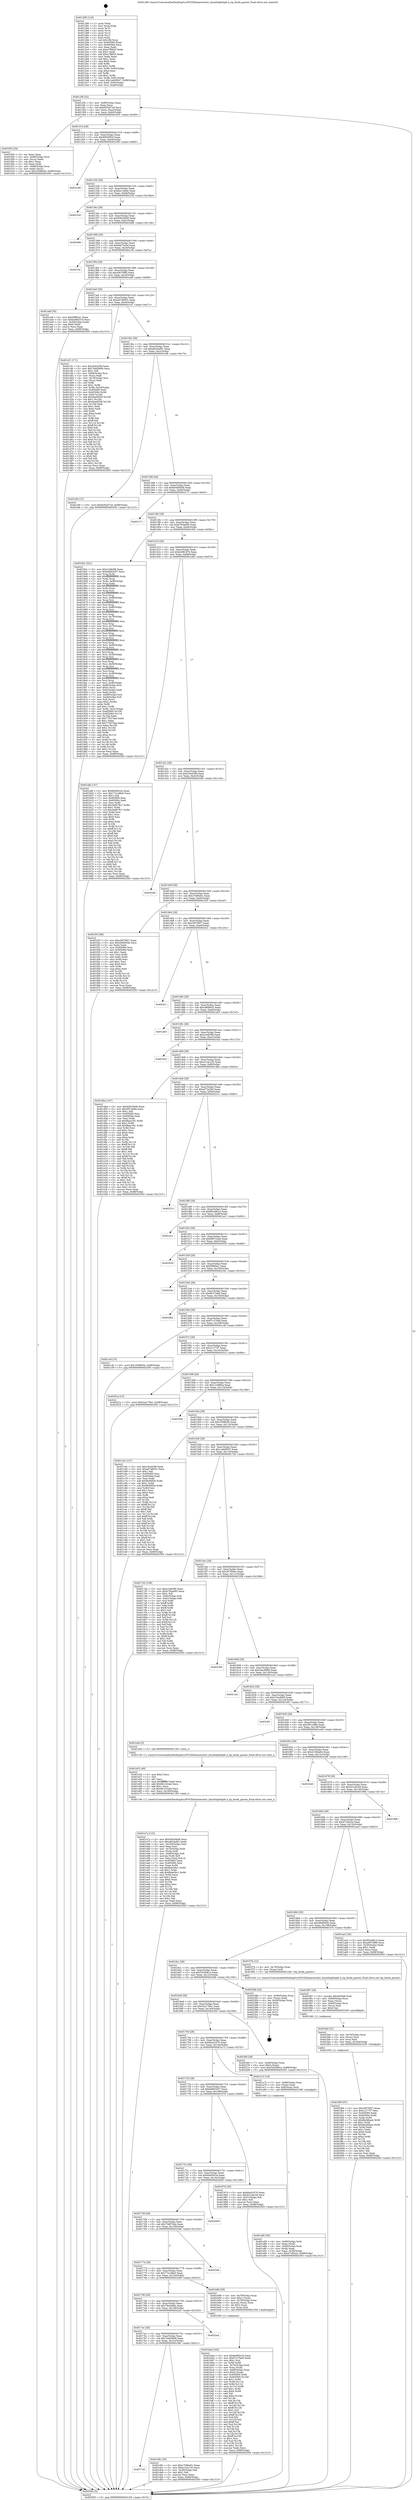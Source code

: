 digraph "0x401280" {
  label = "0x401280 (/mnt/c/Users/mathe/Desktop/tcc/POCII/binaries/extr_linuxfshpfshpfs.h_bp_fnode_parent_Final-ollvm.out::main(0))"
  labelloc = "t"
  node[shape=record]

  Entry [label="",width=0.3,height=0.3,shape=circle,fillcolor=black,style=filled]
  "0x4012f4" [label="{
     0x4012f4 [32]\l
     | [instrs]\l
     &nbsp;&nbsp;0x4012f4 \<+6\>: mov -0x98(%rbp),%eax\l
     &nbsp;&nbsp;0x4012fa \<+2\>: mov %eax,%ecx\l
     &nbsp;&nbsp;0x4012fc \<+6\>: sub $0x8292d72d,%ecx\l
     &nbsp;&nbsp;0x401302 \<+6\>: mov %eax,-0xac(%rbp)\l
     &nbsp;&nbsp;0x401308 \<+6\>: mov %ecx,-0xb0(%rbp)\l
     &nbsp;&nbsp;0x40130e \<+6\>: je 0000000000401f03 \<main+0xc83\>\l
  }"]
  "0x401f03" [label="{
     0x401f03 [34]\l
     | [instrs]\l
     &nbsp;&nbsp;0x401f03 \<+2\>: xor %eax,%eax\l
     &nbsp;&nbsp;0x401f05 \<+4\>: mov -0x68(%rbp),%rcx\l
     &nbsp;&nbsp;0x401f09 \<+2\>: mov (%rcx),%edx\l
     &nbsp;&nbsp;0x401f0b \<+3\>: sub $0x1,%eax\l
     &nbsp;&nbsp;0x401f0e \<+2\>: sub %eax,%edx\l
     &nbsp;&nbsp;0x401f10 \<+4\>: mov -0x68(%rbp),%rcx\l
     &nbsp;&nbsp;0x401f14 \<+2\>: mov %edx,(%rcx)\l
     &nbsp;&nbsp;0x401f16 \<+10\>: movl $0x1958fe5b,-0x98(%rbp)\l
     &nbsp;&nbsp;0x401f20 \<+5\>: jmp 0000000000402593 \<main+0x1313\>\l
  }"]
  "0x401314" [label="{
     0x401314 [28]\l
     | [instrs]\l
     &nbsp;&nbsp;0x401314 \<+5\>: jmp 0000000000401319 \<main+0x99\>\l
     &nbsp;&nbsp;0x401319 \<+6\>: mov -0xac(%rbp),%eax\l
     &nbsp;&nbsp;0x40131f \<+5\>: sub $0x885d5f24,%eax\l
     &nbsp;&nbsp;0x401324 \<+6\>: mov %eax,-0xb4(%rbp)\l
     &nbsp;&nbsp;0x40132a \<+6\>: je 0000000000402180 \<main+0xf00\>\l
  }"]
  Exit [label="",width=0.3,height=0.3,shape=circle,fillcolor=black,style=filled,peripheries=2]
  "0x402180" [label="{
     0x402180\l
  }", style=dashed]
  "0x401330" [label="{
     0x401330 [28]\l
     | [instrs]\l
     &nbsp;&nbsp;0x401330 \<+5\>: jmp 0000000000401335 \<main+0xb5\>\l
     &nbsp;&nbsp;0x401335 \<+6\>: mov -0xac(%rbp),%eax\l
     &nbsp;&nbsp;0x40133b \<+5\>: sub $0x8ec14d4e,%eax\l
     &nbsp;&nbsp;0x401340 \<+6\>: mov %eax,-0xb8(%rbp)\l
     &nbsp;&nbsp;0x401346 \<+6\>: je 000000000040233d \<main+0x10bd\>\l
  }"]
  "0x401fb9" [label="{
     0x401fb9 [97]\l
     | [instrs]\l
     &nbsp;&nbsp;0x401fb9 \<+5\>: mov $0xc9079f27,%eax\l
     &nbsp;&nbsp;0x401fbe \<+5\>: mov $0xc1277f7,%esi\l
     &nbsp;&nbsp;0x401fc3 \<+7\>: mov 0x405060,%edx\l
     &nbsp;&nbsp;0x401fca \<+8\>: mov 0x405064,%r8d\l
     &nbsp;&nbsp;0x401fd2 \<+3\>: mov %edx,%r9d\l
     &nbsp;&nbsp;0x401fd5 \<+7\>: sub $0x6bd48aa4,%r9d\l
     &nbsp;&nbsp;0x401fdc \<+4\>: sub $0x1,%r9d\l
     &nbsp;&nbsp;0x401fe0 \<+7\>: add $0x6bd48aa4,%r9d\l
     &nbsp;&nbsp;0x401fe7 \<+4\>: imul %r9d,%edx\l
     &nbsp;&nbsp;0x401feb \<+3\>: and $0x1,%edx\l
     &nbsp;&nbsp;0x401fee \<+3\>: cmp $0x0,%edx\l
     &nbsp;&nbsp;0x401ff1 \<+4\>: sete %r10b\l
     &nbsp;&nbsp;0x401ff5 \<+4\>: cmp $0xa,%r8d\l
     &nbsp;&nbsp;0x401ff9 \<+4\>: setl %r11b\l
     &nbsp;&nbsp;0x401ffd \<+3\>: mov %r10b,%bl\l
     &nbsp;&nbsp;0x402000 \<+3\>: and %r11b,%bl\l
     &nbsp;&nbsp;0x402003 \<+3\>: xor %r11b,%r10b\l
     &nbsp;&nbsp;0x402006 \<+3\>: or %r10b,%bl\l
     &nbsp;&nbsp;0x402009 \<+3\>: test $0x1,%bl\l
     &nbsp;&nbsp;0x40200c \<+3\>: cmovne %esi,%eax\l
     &nbsp;&nbsp;0x40200f \<+6\>: mov %eax,-0x98(%rbp)\l
     &nbsp;&nbsp;0x402015 \<+5\>: jmp 0000000000402593 \<main+0x1313\>\l
  }"]
  "0x40233d" [label="{
     0x40233d\l
  }", style=dashed]
  "0x40134c" [label="{
     0x40134c [28]\l
     | [instrs]\l
     &nbsp;&nbsp;0x40134c \<+5\>: jmp 0000000000401351 \<main+0xd1\>\l
     &nbsp;&nbsp;0x401351 \<+6\>: mov -0xac(%rbp),%eax\l
     &nbsp;&nbsp;0x401357 \<+5\>: sub $0x936c56d9,%eax\l
     &nbsp;&nbsp;0x40135c \<+6\>: mov %eax,-0xbc(%rbp)\l
     &nbsp;&nbsp;0x401362 \<+6\>: je 000000000040246b \<main+0x11eb\>\l
  }"]
  "0x401fa4" [label="{
     0x401fa4 [21]\l
     | [instrs]\l
     &nbsp;&nbsp;0x401fa4 \<+4\>: mov -0x70(%rbp),%rcx\l
     &nbsp;&nbsp;0x401fa8 \<+3\>: mov (%rcx),%rcx\l
     &nbsp;&nbsp;0x401fab \<+3\>: mov %rcx,%rdi\l
     &nbsp;&nbsp;0x401fae \<+6\>: mov %eax,-0x164(%rbp)\l
     &nbsp;&nbsp;0x401fb4 \<+5\>: call 0000000000401030 \<free@plt\>\l
     | [calls]\l
     &nbsp;&nbsp;0x401030 \{1\} (unknown)\l
  }"]
  "0x40246b" [label="{
     0x40246b\l
  }", style=dashed]
  "0x401368" [label="{
     0x401368 [28]\l
     | [instrs]\l
     &nbsp;&nbsp;0x401368 \<+5\>: jmp 000000000040136d \<main+0xed\>\l
     &nbsp;&nbsp;0x40136d \<+6\>: mov -0xac(%rbp),%eax\l
     &nbsp;&nbsp;0x401373 \<+5\>: sub $0x9af73a5d,%eax\l
     &nbsp;&nbsp;0x401378 \<+6\>: mov %eax,-0xc0(%rbp)\l
     &nbsp;&nbsp;0x40137e \<+6\>: je 00000000004021fa \<main+0xf7a\>\l
  }"]
  "0x401f87" [label="{
     0x401f87 [29]\l
     | [instrs]\l
     &nbsp;&nbsp;0x401f87 \<+10\>: movabs $0x4030d6,%rdi\l
     &nbsp;&nbsp;0x401f91 \<+4\>: mov -0x60(%rbp),%rcx\l
     &nbsp;&nbsp;0x401f95 \<+2\>: mov %eax,(%rcx)\l
     &nbsp;&nbsp;0x401f97 \<+4\>: mov -0x60(%rbp),%rcx\l
     &nbsp;&nbsp;0x401f9b \<+2\>: mov (%rcx),%esi\l
     &nbsp;&nbsp;0x401f9d \<+2\>: mov $0x0,%al\l
     &nbsp;&nbsp;0x401f9f \<+5\>: call 0000000000401040 \<printf@plt\>\l
     | [calls]\l
     &nbsp;&nbsp;0x401040 \{1\} (unknown)\l
  }"]
  "0x4021fa" [label="{
     0x4021fa\l
  }", style=dashed]
  "0x401384" [label="{
     0x401384 [28]\l
     | [instrs]\l
     &nbsp;&nbsp;0x401384 \<+5\>: jmp 0000000000401389 \<main+0x109\>\l
     &nbsp;&nbsp;0x401389 \<+6\>: mov -0xac(%rbp),%eax\l
     &nbsp;&nbsp;0x40138f \<+5\>: sub $0xa06708f0,%eax\l
     &nbsp;&nbsp;0x401394 \<+6\>: mov %eax,-0xc4(%rbp)\l
     &nbsp;&nbsp;0x40139a \<+6\>: je 0000000000401adf \<main+0x85f\>\l
  }"]
  "0x401e7a" [label="{
     0x401e7a [122]\l
     | [instrs]\l
     &nbsp;&nbsp;0x401e7a \<+5\>: mov $0x936c56d9,%ecx\l
     &nbsp;&nbsp;0x401e7f \<+5\>: mov $0xa823ad91,%edx\l
     &nbsp;&nbsp;0x401e84 \<+6\>: mov -0x160(%rbp),%esi\l
     &nbsp;&nbsp;0x401e8a \<+3\>: imul %eax,%esi\l
     &nbsp;&nbsp;0x401e8d \<+4\>: mov -0x70(%rbp),%rdi\l
     &nbsp;&nbsp;0x401e91 \<+3\>: mov (%rdi),%rdi\l
     &nbsp;&nbsp;0x401e94 \<+4\>: mov -0x68(%rbp),%r8\l
     &nbsp;&nbsp;0x401e98 \<+3\>: movslq (%r8),%r8\l
     &nbsp;&nbsp;0x401e9b \<+4\>: mov %esi,(%rdi,%r8,4)\l
     &nbsp;&nbsp;0x401e9f \<+7\>: mov 0x405060,%eax\l
     &nbsp;&nbsp;0x401ea6 \<+7\>: mov 0x405064,%esi\l
     &nbsp;&nbsp;0x401ead \<+3\>: mov %eax,%r9d\l
     &nbsp;&nbsp;0x401eb0 \<+7\>: sub $0xfb4e58c1,%r9d\l
     &nbsp;&nbsp;0x401eb7 \<+4\>: sub $0x1,%r9d\l
     &nbsp;&nbsp;0x401ebb \<+7\>: add $0xfb4e58c1,%r9d\l
     &nbsp;&nbsp;0x401ec2 \<+4\>: imul %r9d,%eax\l
     &nbsp;&nbsp;0x401ec6 \<+3\>: and $0x1,%eax\l
     &nbsp;&nbsp;0x401ec9 \<+3\>: cmp $0x0,%eax\l
     &nbsp;&nbsp;0x401ecc \<+4\>: sete %r10b\l
     &nbsp;&nbsp;0x401ed0 \<+3\>: cmp $0xa,%esi\l
     &nbsp;&nbsp;0x401ed3 \<+4\>: setl %r11b\l
     &nbsp;&nbsp;0x401ed7 \<+3\>: mov %r10b,%bl\l
     &nbsp;&nbsp;0x401eda \<+3\>: and %r11b,%bl\l
     &nbsp;&nbsp;0x401edd \<+3\>: xor %r11b,%r10b\l
     &nbsp;&nbsp;0x401ee0 \<+3\>: or %r10b,%bl\l
     &nbsp;&nbsp;0x401ee3 \<+3\>: test $0x1,%bl\l
     &nbsp;&nbsp;0x401ee6 \<+3\>: cmovne %edx,%ecx\l
     &nbsp;&nbsp;0x401ee9 \<+6\>: mov %ecx,-0x98(%rbp)\l
     &nbsp;&nbsp;0x401eef \<+5\>: jmp 0000000000402593 \<main+0x1313\>\l
  }"]
  "0x401adf" [label="{
     0x401adf [30]\l
     | [instrs]\l
     &nbsp;&nbsp;0x401adf \<+5\>: mov $0xf3ff45a1,%eax\l
     &nbsp;&nbsp;0x401ae4 \<+5\>: mov $0xbc68247b,%ecx\l
     &nbsp;&nbsp;0x401ae9 \<+3\>: mov -0x30(%rbp),%edx\l
     &nbsp;&nbsp;0x401aec \<+3\>: cmp $0x0,%edx\l
     &nbsp;&nbsp;0x401aef \<+3\>: cmove %ecx,%eax\l
     &nbsp;&nbsp;0x401af2 \<+6\>: mov %eax,-0x98(%rbp)\l
     &nbsp;&nbsp;0x401af8 \<+5\>: jmp 0000000000402593 \<main+0x1313\>\l
  }"]
  "0x4013a0" [label="{
     0x4013a0 [28]\l
     | [instrs]\l
     &nbsp;&nbsp;0x4013a0 \<+5\>: jmp 00000000004013a5 \<main+0x125\>\l
     &nbsp;&nbsp;0x4013a5 \<+6\>: mov -0xac(%rbp),%eax\l
     &nbsp;&nbsp;0x4013ab \<+5\>: sub $0xa67d8501,%eax\l
     &nbsp;&nbsp;0x4013b0 \<+6\>: mov %eax,-0xc8(%rbp)\l
     &nbsp;&nbsp;0x4013b6 \<+6\>: je 0000000000401cf1 \<main+0xa71\>\l
  }"]
  "0x401e52" [label="{
     0x401e52 [40]\l
     | [instrs]\l
     &nbsp;&nbsp;0x401e52 \<+5\>: mov $0x2,%ecx\l
     &nbsp;&nbsp;0x401e57 \<+1\>: cltd\l
     &nbsp;&nbsp;0x401e58 \<+2\>: idiv %ecx\l
     &nbsp;&nbsp;0x401e5a \<+6\>: imul $0xfffffffe,%edx,%ecx\l
     &nbsp;&nbsp;0x401e60 \<+6\>: add $0x661243ad,%ecx\l
     &nbsp;&nbsp;0x401e66 \<+3\>: add $0x1,%ecx\l
     &nbsp;&nbsp;0x401e69 \<+6\>: sub $0x661243ad,%ecx\l
     &nbsp;&nbsp;0x401e6f \<+6\>: mov %ecx,-0x160(%rbp)\l
     &nbsp;&nbsp;0x401e75 \<+5\>: call 0000000000401160 \<next_i\>\l
     | [calls]\l
     &nbsp;&nbsp;0x401160 \{1\} (/mnt/c/Users/mathe/Desktop/tcc/POCII/binaries/extr_linuxfshpfshpfs.h_bp_fnode_parent_Final-ollvm.out::next_i)\l
  }"]
  "0x401cf1" [label="{
     0x401cf1 [171]\l
     | [instrs]\l
     &nbsp;&nbsp;0x401cf1 \<+5\>: mov $0xc5dcb3fd,%eax\l
     &nbsp;&nbsp;0x401cf6 \<+5\>: mov $0x7b4b5b99,%ecx\l
     &nbsp;&nbsp;0x401cfb \<+2\>: mov $0x1,%dl\l
     &nbsp;&nbsp;0x401cfd \<+4\>: mov -0x68(%rbp),%rsi\l
     &nbsp;&nbsp;0x401d01 \<+2\>: mov (%rsi),%edi\l
     &nbsp;&nbsp;0x401d03 \<+4\>: mov -0x78(%rbp),%rsi\l
     &nbsp;&nbsp;0x401d07 \<+2\>: cmp (%rsi),%edi\l
     &nbsp;&nbsp;0x401d09 \<+4\>: setl %r8b\l
     &nbsp;&nbsp;0x401d0d \<+4\>: and $0x1,%r8b\l
     &nbsp;&nbsp;0x401d11 \<+4\>: mov %r8b,-0x29(%rbp)\l
     &nbsp;&nbsp;0x401d15 \<+7\>: mov 0x405060,%edi\l
     &nbsp;&nbsp;0x401d1c \<+8\>: mov 0x405064,%r9d\l
     &nbsp;&nbsp;0x401d24 \<+3\>: mov %edi,%r10d\l
     &nbsp;&nbsp;0x401d27 \<+7\>: add $0x4aed5f29,%r10d\l
     &nbsp;&nbsp;0x401d2e \<+4\>: sub $0x1,%r10d\l
     &nbsp;&nbsp;0x401d32 \<+7\>: sub $0x4aed5f29,%r10d\l
     &nbsp;&nbsp;0x401d39 \<+4\>: imul %r10d,%edi\l
     &nbsp;&nbsp;0x401d3d \<+3\>: and $0x1,%edi\l
     &nbsp;&nbsp;0x401d40 \<+3\>: cmp $0x0,%edi\l
     &nbsp;&nbsp;0x401d43 \<+4\>: sete %r8b\l
     &nbsp;&nbsp;0x401d47 \<+4\>: cmp $0xa,%r9d\l
     &nbsp;&nbsp;0x401d4b \<+4\>: setl %r11b\l
     &nbsp;&nbsp;0x401d4f \<+3\>: mov %r8b,%bl\l
     &nbsp;&nbsp;0x401d52 \<+3\>: xor $0xff,%bl\l
     &nbsp;&nbsp;0x401d55 \<+3\>: mov %r11b,%r14b\l
     &nbsp;&nbsp;0x401d58 \<+4\>: xor $0xff,%r14b\l
     &nbsp;&nbsp;0x401d5c \<+3\>: xor $0x0,%dl\l
     &nbsp;&nbsp;0x401d5f \<+3\>: mov %bl,%r15b\l
     &nbsp;&nbsp;0x401d62 \<+4\>: and $0x0,%r15b\l
     &nbsp;&nbsp;0x401d66 \<+3\>: and %dl,%r8b\l
     &nbsp;&nbsp;0x401d69 \<+3\>: mov %r14b,%r12b\l
     &nbsp;&nbsp;0x401d6c \<+4\>: and $0x0,%r12b\l
     &nbsp;&nbsp;0x401d70 \<+3\>: and %dl,%r11b\l
     &nbsp;&nbsp;0x401d73 \<+3\>: or %r8b,%r15b\l
     &nbsp;&nbsp;0x401d76 \<+3\>: or %r11b,%r12b\l
     &nbsp;&nbsp;0x401d79 \<+3\>: xor %r12b,%r15b\l
     &nbsp;&nbsp;0x401d7c \<+3\>: or %r14b,%bl\l
     &nbsp;&nbsp;0x401d7f \<+3\>: xor $0xff,%bl\l
     &nbsp;&nbsp;0x401d82 \<+3\>: or $0x0,%dl\l
     &nbsp;&nbsp;0x401d85 \<+2\>: and %dl,%bl\l
     &nbsp;&nbsp;0x401d87 \<+3\>: or %bl,%r15b\l
     &nbsp;&nbsp;0x401d8a \<+4\>: test $0x1,%r15b\l
     &nbsp;&nbsp;0x401d8e \<+3\>: cmovne %ecx,%eax\l
     &nbsp;&nbsp;0x401d91 \<+6\>: mov %eax,-0x98(%rbp)\l
     &nbsp;&nbsp;0x401d97 \<+5\>: jmp 0000000000402593 \<main+0x1313\>\l
  }"]
  "0x4013bc" [label="{
     0x4013bc [28]\l
     | [instrs]\l
     &nbsp;&nbsp;0x4013bc \<+5\>: jmp 00000000004013c1 \<main+0x141\>\l
     &nbsp;&nbsp;0x4013c1 \<+6\>: mov -0xac(%rbp),%eax\l
     &nbsp;&nbsp;0x4013c7 \<+5\>: sub $0xa823ad91,%eax\l
     &nbsp;&nbsp;0x4013cc \<+6\>: mov %eax,-0xcc(%rbp)\l
     &nbsp;&nbsp;0x4013d2 \<+6\>: je 0000000000401ef4 \<main+0xc74\>\l
  }"]
  "0x4017c8" [label="{
     0x4017c8\l
  }", style=dashed]
  "0x401ef4" [label="{
     0x401ef4 [15]\l
     | [instrs]\l
     &nbsp;&nbsp;0x401ef4 \<+10\>: movl $0x8292d72d,-0x98(%rbp)\l
     &nbsp;&nbsp;0x401efe \<+5\>: jmp 0000000000402593 \<main+0x1313\>\l
  }"]
  "0x4013d8" [label="{
     0x4013d8 [28]\l
     | [instrs]\l
     &nbsp;&nbsp;0x4013d8 \<+5\>: jmp 00000000004013dd \<main+0x15d\>\l
     &nbsp;&nbsp;0x4013dd \<+6\>: mov -0xac(%rbp),%eax\l
     &nbsp;&nbsp;0x4013e3 \<+5\>: sub $0xb049d558,%eax\l
     &nbsp;&nbsp;0x4013e8 \<+6\>: mov %eax,-0xd0(%rbp)\l
     &nbsp;&nbsp;0x4013ee \<+6\>: je 0000000000402171 \<main+0xef1\>\l
  }"]
  "0x401d9c" [label="{
     0x401d9c [30]\l
     | [instrs]\l
     &nbsp;&nbsp;0x401d9c \<+5\>: mov $0xc7b96a01,%eax\l
     &nbsp;&nbsp;0x401da1 \<+5\>: mov $0xe1c4c135,%ecx\l
     &nbsp;&nbsp;0x401da6 \<+3\>: mov -0x29(%rbp),%dl\l
     &nbsp;&nbsp;0x401da9 \<+3\>: test $0x1,%dl\l
     &nbsp;&nbsp;0x401dac \<+3\>: cmovne %ecx,%eax\l
     &nbsp;&nbsp;0x401daf \<+6\>: mov %eax,-0x98(%rbp)\l
     &nbsp;&nbsp;0x401db5 \<+5\>: jmp 0000000000402593 \<main+0x1313\>\l
  }"]
  "0x402171" [label="{
     0x402171\l
  }", style=dashed]
  "0x4013f4" [label="{
     0x4013f4 [28]\l
     | [instrs]\l
     &nbsp;&nbsp;0x4013f4 \<+5\>: jmp 00000000004013f9 \<main+0x179\>\l
     &nbsp;&nbsp;0x4013f9 \<+6\>: mov -0xac(%rbp),%eax\l
     &nbsp;&nbsp;0x4013ff \<+5\>: sub $0xb783ad93,%eax\l
     &nbsp;&nbsp;0x401404 \<+6\>: mov %eax,-0xd4(%rbp)\l
     &nbsp;&nbsp;0x40140a \<+6\>: je 000000000040183c \<main+0x5bc\>\l
  }"]
  "0x4017ac" [label="{
     0x4017ac [28]\l
     | [instrs]\l
     &nbsp;&nbsp;0x4017ac \<+5\>: jmp 00000000004017b1 \<main+0x531\>\l
     &nbsp;&nbsp;0x4017b1 \<+6\>: mov -0xac(%rbp),%eax\l
     &nbsp;&nbsp;0x4017b7 \<+5\>: sub $0x7b4b5b99,%eax\l
     &nbsp;&nbsp;0x4017bc \<+6\>: mov %eax,-0x15c(%rbp)\l
     &nbsp;&nbsp;0x4017c2 \<+6\>: je 0000000000401d9c \<main+0xb1c\>\l
  }"]
  "0x40183c" [label="{
     0x40183c [321]\l
     | [instrs]\l
     &nbsp;&nbsp;0x40183c \<+5\>: mov $0xe1bfe5fb,%eax\l
     &nbsp;&nbsp;0x401841 \<+5\>: mov $0x6d663207,%ecx\l
     &nbsp;&nbsp;0x401846 \<+3\>: mov %rsp,%rdx\l
     &nbsp;&nbsp;0x401849 \<+4\>: add $0xfffffffffffffff0,%rdx\l
     &nbsp;&nbsp;0x40184d \<+3\>: mov %rdx,%rsp\l
     &nbsp;&nbsp;0x401850 \<+7\>: mov %rdx,-0x90(%rbp)\l
     &nbsp;&nbsp;0x401857 \<+3\>: mov %rsp,%rdx\l
     &nbsp;&nbsp;0x40185a \<+4\>: add $0xfffffffffffffff0,%rdx\l
     &nbsp;&nbsp;0x40185e \<+3\>: mov %rdx,%rsp\l
     &nbsp;&nbsp;0x401861 \<+3\>: mov %rsp,%rsi\l
     &nbsp;&nbsp;0x401864 \<+4\>: add $0xfffffffffffffff0,%rsi\l
     &nbsp;&nbsp;0x401868 \<+3\>: mov %rsi,%rsp\l
     &nbsp;&nbsp;0x40186b \<+7\>: mov %rsi,-0x88(%rbp)\l
     &nbsp;&nbsp;0x401872 \<+3\>: mov %rsp,%rsi\l
     &nbsp;&nbsp;0x401875 \<+4\>: add $0xfffffffffffffff0,%rsi\l
     &nbsp;&nbsp;0x401879 \<+3\>: mov %rsi,%rsp\l
     &nbsp;&nbsp;0x40187c \<+4\>: mov %rsi,-0x80(%rbp)\l
     &nbsp;&nbsp;0x401880 \<+3\>: mov %rsp,%rsi\l
     &nbsp;&nbsp;0x401883 \<+4\>: add $0xfffffffffffffff0,%rsi\l
     &nbsp;&nbsp;0x401887 \<+3\>: mov %rsi,%rsp\l
     &nbsp;&nbsp;0x40188a \<+4\>: mov %rsi,-0x78(%rbp)\l
     &nbsp;&nbsp;0x40188e \<+3\>: mov %rsp,%rsi\l
     &nbsp;&nbsp;0x401891 \<+4\>: add $0xfffffffffffffff0,%rsi\l
     &nbsp;&nbsp;0x401895 \<+3\>: mov %rsi,%rsp\l
     &nbsp;&nbsp;0x401898 \<+4\>: mov %rsi,-0x70(%rbp)\l
     &nbsp;&nbsp;0x40189c \<+3\>: mov %rsp,%rsi\l
     &nbsp;&nbsp;0x40189f \<+4\>: add $0xfffffffffffffff0,%rsi\l
     &nbsp;&nbsp;0x4018a3 \<+3\>: mov %rsi,%rsp\l
     &nbsp;&nbsp;0x4018a6 \<+4\>: mov %rsi,-0x68(%rbp)\l
     &nbsp;&nbsp;0x4018aa \<+3\>: mov %rsp,%rsi\l
     &nbsp;&nbsp;0x4018ad \<+4\>: add $0xfffffffffffffff0,%rsi\l
     &nbsp;&nbsp;0x4018b1 \<+3\>: mov %rsi,%rsp\l
     &nbsp;&nbsp;0x4018b4 \<+4\>: mov %rsi,-0x60(%rbp)\l
     &nbsp;&nbsp;0x4018b8 \<+3\>: mov %rsp,%rsi\l
     &nbsp;&nbsp;0x4018bb \<+4\>: add $0xfffffffffffffff0,%rsi\l
     &nbsp;&nbsp;0x4018bf \<+3\>: mov %rsi,%rsp\l
     &nbsp;&nbsp;0x4018c2 \<+4\>: mov %rsi,-0x58(%rbp)\l
     &nbsp;&nbsp;0x4018c6 \<+3\>: mov %rsp,%rsi\l
     &nbsp;&nbsp;0x4018c9 \<+4\>: add $0xfffffffffffffff0,%rsi\l
     &nbsp;&nbsp;0x4018cd \<+3\>: mov %rsi,%rsp\l
     &nbsp;&nbsp;0x4018d0 \<+4\>: mov %rsi,-0x50(%rbp)\l
     &nbsp;&nbsp;0x4018d4 \<+3\>: mov %rsp,%rsi\l
     &nbsp;&nbsp;0x4018d7 \<+4\>: add $0xfffffffffffffff0,%rsi\l
     &nbsp;&nbsp;0x4018db \<+3\>: mov %rsi,%rsp\l
     &nbsp;&nbsp;0x4018de \<+4\>: mov %rsi,-0x48(%rbp)\l
     &nbsp;&nbsp;0x4018e2 \<+3\>: mov %rsp,%rsi\l
     &nbsp;&nbsp;0x4018e5 \<+4\>: add $0xfffffffffffffff0,%rsi\l
     &nbsp;&nbsp;0x4018e9 \<+3\>: mov %rsi,%rsp\l
     &nbsp;&nbsp;0x4018ec \<+4\>: mov %rsi,-0x40(%rbp)\l
     &nbsp;&nbsp;0x4018f0 \<+7\>: mov -0x90(%rbp),%rsi\l
     &nbsp;&nbsp;0x4018f7 \<+6\>: movl $0x0,(%rsi)\l
     &nbsp;&nbsp;0x4018fd \<+6\>: mov -0x9c(%rbp),%edi\l
     &nbsp;&nbsp;0x401903 \<+2\>: mov %edi,(%rdx)\l
     &nbsp;&nbsp;0x401905 \<+7\>: mov -0x88(%rbp),%rsi\l
     &nbsp;&nbsp;0x40190c \<+7\>: mov -0xa8(%rbp),%r8\l
     &nbsp;&nbsp;0x401913 \<+3\>: mov %r8,(%rsi)\l
     &nbsp;&nbsp;0x401916 \<+3\>: cmpl $0x2,(%rdx)\l
     &nbsp;&nbsp;0x401919 \<+4\>: setne %r9b\l
     &nbsp;&nbsp;0x40191d \<+4\>: and $0x1,%r9b\l
     &nbsp;&nbsp;0x401921 \<+4\>: mov %r9b,-0x31(%rbp)\l
     &nbsp;&nbsp;0x401925 \<+8\>: mov 0x405060,%r10d\l
     &nbsp;&nbsp;0x40192d \<+8\>: mov 0x405064,%r11d\l
     &nbsp;&nbsp;0x401935 \<+3\>: mov %r10d,%ebx\l
     &nbsp;&nbsp;0x401938 \<+6\>: sub $0x77937dae,%ebx\l
     &nbsp;&nbsp;0x40193e \<+3\>: sub $0x1,%ebx\l
     &nbsp;&nbsp;0x401941 \<+6\>: add $0x77937dae,%ebx\l
     &nbsp;&nbsp;0x401947 \<+4\>: imul %ebx,%r10d\l
     &nbsp;&nbsp;0x40194b \<+4\>: and $0x1,%r10d\l
     &nbsp;&nbsp;0x40194f \<+4\>: cmp $0x0,%r10d\l
     &nbsp;&nbsp;0x401953 \<+4\>: sete %r9b\l
     &nbsp;&nbsp;0x401957 \<+4\>: cmp $0xa,%r11d\l
     &nbsp;&nbsp;0x40195b \<+4\>: setl %r14b\l
     &nbsp;&nbsp;0x40195f \<+3\>: mov %r9b,%r15b\l
     &nbsp;&nbsp;0x401962 \<+3\>: and %r14b,%r15b\l
     &nbsp;&nbsp;0x401965 \<+3\>: xor %r14b,%r9b\l
     &nbsp;&nbsp;0x401968 \<+3\>: or %r9b,%r15b\l
     &nbsp;&nbsp;0x40196b \<+4\>: test $0x1,%r15b\l
     &nbsp;&nbsp;0x40196f \<+3\>: cmovne %ecx,%eax\l
     &nbsp;&nbsp;0x401972 \<+6\>: mov %eax,-0x98(%rbp)\l
     &nbsp;&nbsp;0x401978 \<+5\>: jmp 0000000000402593 \<main+0x1313\>\l
  }"]
  "0x401410" [label="{
     0x401410 [28]\l
     | [instrs]\l
     &nbsp;&nbsp;0x401410 \<+5\>: jmp 0000000000401415 \<main+0x195\>\l
     &nbsp;&nbsp;0x401415 \<+6\>: mov -0xac(%rbp),%eax\l
     &nbsp;&nbsp;0x40141b \<+5\>: sub $0xbc68247b,%eax\l
     &nbsp;&nbsp;0x401420 \<+6\>: mov %eax,-0xd8(%rbp)\l
     &nbsp;&nbsp;0x401426 \<+6\>: je 0000000000401afd \<main+0x87d\>\l
  }"]
  "0x4022a5" [label="{
     0x4022a5\l
  }", style=dashed]
  "0x401afd" [label="{
     0x401afd [147]\l
     | [instrs]\l
     &nbsp;&nbsp;0x401afd \<+5\>: mov $0x6e950c2e,%eax\l
     &nbsp;&nbsp;0x401b02 \<+5\>: mov $0x77a1d8a5,%ecx\l
     &nbsp;&nbsp;0x401b07 \<+2\>: mov $0x1,%dl\l
     &nbsp;&nbsp;0x401b09 \<+7\>: mov 0x405060,%esi\l
     &nbsp;&nbsp;0x401b10 \<+7\>: mov 0x405064,%edi\l
     &nbsp;&nbsp;0x401b17 \<+3\>: mov %esi,%r8d\l
     &nbsp;&nbsp;0x401b1a \<+7\>: add $0x3e9b78c7,%r8d\l
     &nbsp;&nbsp;0x401b21 \<+4\>: sub $0x1,%r8d\l
     &nbsp;&nbsp;0x401b25 \<+7\>: sub $0x3e9b78c7,%r8d\l
     &nbsp;&nbsp;0x401b2c \<+4\>: imul %r8d,%esi\l
     &nbsp;&nbsp;0x401b30 \<+3\>: and $0x1,%esi\l
     &nbsp;&nbsp;0x401b33 \<+3\>: cmp $0x0,%esi\l
     &nbsp;&nbsp;0x401b36 \<+4\>: sete %r9b\l
     &nbsp;&nbsp;0x401b3a \<+3\>: cmp $0xa,%edi\l
     &nbsp;&nbsp;0x401b3d \<+4\>: setl %r10b\l
     &nbsp;&nbsp;0x401b41 \<+3\>: mov %r9b,%r11b\l
     &nbsp;&nbsp;0x401b44 \<+4\>: xor $0xff,%r11b\l
     &nbsp;&nbsp;0x401b48 \<+3\>: mov %r10b,%bl\l
     &nbsp;&nbsp;0x401b4b \<+3\>: xor $0xff,%bl\l
     &nbsp;&nbsp;0x401b4e \<+3\>: xor $0x0,%dl\l
     &nbsp;&nbsp;0x401b51 \<+3\>: mov %r11b,%r14b\l
     &nbsp;&nbsp;0x401b54 \<+4\>: and $0x0,%r14b\l
     &nbsp;&nbsp;0x401b58 \<+3\>: and %dl,%r9b\l
     &nbsp;&nbsp;0x401b5b \<+3\>: mov %bl,%r15b\l
     &nbsp;&nbsp;0x401b5e \<+4\>: and $0x0,%r15b\l
     &nbsp;&nbsp;0x401b62 \<+3\>: and %dl,%r10b\l
     &nbsp;&nbsp;0x401b65 \<+3\>: or %r9b,%r14b\l
     &nbsp;&nbsp;0x401b68 \<+3\>: or %r10b,%r15b\l
     &nbsp;&nbsp;0x401b6b \<+3\>: xor %r15b,%r14b\l
     &nbsp;&nbsp;0x401b6e \<+3\>: or %bl,%r11b\l
     &nbsp;&nbsp;0x401b71 \<+4\>: xor $0xff,%r11b\l
     &nbsp;&nbsp;0x401b75 \<+3\>: or $0x0,%dl\l
     &nbsp;&nbsp;0x401b78 \<+3\>: and %dl,%r11b\l
     &nbsp;&nbsp;0x401b7b \<+3\>: or %r11b,%r14b\l
     &nbsp;&nbsp;0x401b7e \<+4\>: test $0x1,%r14b\l
     &nbsp;&nbsp;0x401b82 \<+3\>: cmovne %ecx,%eax\l
     &nbsp;&nbsp;0x401b85 \<+6\>: mov %eax,-0x98(%rbp)\l
     &nbsp;&nbsp;0x401b8b \<+5\>: jmp 0000000000402593 \<main+0x1313\>\l
  }"]
  "0x40142c" [label="{
     0x40142c [28]\l
     | [instrs]\l
     &nbsp;&nbsp;0x40142c \<+5\>: jmp 0000000000401431 \<main+0x1b1\>\l
     &nbsp;&nbsp;0x401431 \<+6\>: mov -0xac(%rbp),%eax\l
     &nbsp;&nbsp;0x401437 \<+5\>: sub $0xc5dcb3fd,%eax\l
     &nbsp;&nbsp;0x40143c \<+6\>: mov %eax,-0xdc(%rbp)\l
     &nbsp;&nbsp;0x401442 \<+6\>: je 0000000000402446 \<main+0x11c6\>\l
  }"]
  "0x401bad" [label="{
     0x401bad [162]\l
     | [instrs]\l
     &nbsp;&nbsp;0x401bad \<+5\>: mov $0x6e950c2e,%ecx\l
     &nbsp;&nbsp;0x401bb2 \<+5\>: mov $0xf7c37be6,%edx\l
     &nbsp;&nbsp;0x401bb7 \<+3\>: mov $0x1,%sil\l
     &nbsp;&nbsp;0x401bba \<+3\>: xor %r8d,%r8d\l
     &nbsp;&nbsp;0x401bbd \<+4\>: mov -0x70(%rbp),%rdi\l
     &nbsp;&nbsp;0x401bc1 \<+3\>: mov %rax,(%rdi)\l
     &nbsp;&nbsp;0x401bc4 \<+4\>: mov -0x68(%rbp),%rax\l
     &nbsp;&nbsp;0x401bc8 \<+6\>: movl $0x0,(%rax)\l
     &nbsp;&nbsp;0x401bce \<+8\>: mov 0x405060,%r9d\l
     &nbsp;&nbsp;0x401bd6 \<+8\>: mov 0x405064,%r10d\l
     &nbsp;&nbsp;0x401bde \<+4\>: sub $0x1,%r8d\l
     &nbsp;&nbsp;0x401be2 \<+3\>: mov %r9d,%r11d\l
     &nbsp;&nbsp;0x401be5 \<+3\>: add %r8d,%r11d\l
     &nbsp;&nbsp;0x401be8 \<+4\>: imul %r11d,%r9d\l
     &nbsp;&nbsp;0x401bec \<+4\>: and $0x1,%r9d\l
     &nbsp;&nbsp;0x401bf0 \<+4\>: cmp $0x0,%r9d\l
     &nbsp;&nbsp;0x401bf4 \<+3\>: sete %bl\l
     &nbsp;&nbsp;0x401bf7 \<+4\>: cmp $0xa,%r10d\l
     &nbsp;&nbsp;0x401bfb \<+4\>: setl %r14b\l
     &nbsp;&nbsp;0x401bff \<+3\>: mov %bl,%r15b\l
     &nbsp;&nbsp;0x401c02 \<+4\>: xor $0xff,%r15b\l
     &nbsp;&nbsp;0x401c06 \<+3\>: mov %r14b,%r12b\l
     &nbsp;&nbsp;0x401c09 \<+4\>: xor $0xff,%r12b\l
     &nbsp;&nbsp;0x401c0d \<+4\>: xor $0x1,%sil\l
     &nbsp;&nbsp;0x401c11 \<+3\>: mov %r15b,%r13b\l
     &nbsp;&nbsp;0x401c14 \<+4\>: and $0xff,%r13b\l
     &nbsp;&nbsp;0x401c18 \<+3\>: and %sil,%bl\l
     &nbsp;&nbsp;0x401c1b \<+3\>: mov %r12b,%al\l
     &nbsp;&nbsp;0x401c1e \<+2\>: and $0xff,%al\l
     &nbsp;&nbsp;0x401c20 \<+3\>: and %sil,%r14b\l
     &nbsp;&nbsp;0x401c23 \<+3\>: or %bl,%r13b\l
     &nbsp;&nbsp;0x401c26 \<+3\>: or %r14b,%al\l
     &nbsp;&nbsp;0x401c29 \<+3\>: xor %al,%r13b\l
     &nbsp;&nbsp;0x401c2c \<+3\>: or %r12b,%r15b\l
     &nbsp;&nbsp;0x401c2f \<+4\>: xor $0xff,%r15b\l
     &nbsp;&nbsp;0x401c33 \<+4\>: or $0x1,%sil\l
     &nbsp;&nbsp;0x401c37 \<+3\>: and %sil,%r15b\l
     &nbsp;&nbsp;0x401c3a \<+3\>: or %r15b,%r13b\l
     &nbsp;&nbsp;0x401c3d \<+4\>: test $0x1,%r13b\l
     &nbsp;&nbsp;0x401c41 \<+3\>: cmovne %edx,%ecx\l
     &nbsp;&nbsp;0x401c44 \<+6\>: mov %ecx,-0x98(%rbp)\l
     &nbsp;&nbsp;0x401c4a \<+5\>: jmp 0000000000402593 \<main+0x1313\>\l
  }"]
  "0x402446" [label="{
     0x402446\l
  }", style=dashed]
  "0x401448" [label="{
     0x401448 [28]\l
     | [instrs]\l
     &nbsp;&nbsp;0x401448 \<+5\>: jmp 000000000040144d \<main+0x1cd\>\l
     &nbsp;&nbsp;0x40144d \<+6\>: mov -0xac(%rbp),%eax\l
     &nbsp;&nbsp;0x401453 \<+5\>: sub $0xc7b96a01,%eax\l
     &nbsp;&nbsp;0x401458 \<+6\>: mov %eax,-0xe0(%rbp)\l
     &nbsp;&nbsp;0x40145e \<+6\>: je 0000000000401f25 \<main+0xca5\>\l
  }"]
  "0x401790" [label="{
     0x401790 [28]\l
     | [instrs]\l
     &nbsp;&nbsp;0x401790 \<+5\>: jmp 0000000000401795 \<main+0x515\>\l
     &nbsp;&nbsp;0x401795 \<+6\>: mov -0xac(%rbp),%eax\l
     &nbsp;&nbsp;0x40179b \<+5\>: sub $0x78e3dd4c,%eax\l
     &nbsp;&nbsp;0x4017a0 \<+6\>: mov %eax,-0x158(%rbp)\l
     &nbsp;&nbsp;0x4017a6 \<+6\>: je 00000000004022a5 \<main+0x1025\>\l
  }"]
  "0x401f25" [label="{
     0x401f25 [86]\l
     | [instrs]\l
     &nbsp;&nbsp;0x401f25 \<+5\>: mov $0xc9079f27,%eax\l
     &nbsp;&nbsp;0x401f2a \<+5\>: mov $0x49df363b,%ecx\l
     &nbsp;&nbsp;0x401f2f \<+2\>: xor %edx,%edx\l
     &nbsp;&nbsp;0x401f31 \<+7\>: mov 0x405060,%esi\l
     &nbsp;&nbsp;0x401f38 \<+7\>: mov 0x405064,%edi\l
     &nbsp;&nbsp;0x401f3f \<+3\>: sub $0x1,%edx\l
     &nbsp;&nbsp;0x401f42 \<+3\>: mov %esi,%r8d\l
     &nbsp;&nbsp;0x401f45 \<+3\>: add %edx,%r8d\l
     &nbsp;&nbsp;0x401f48 \<+4\>: imul %r8d,%esi\l
     &nbsp;&nbsp;0x401f4c \<+3\>: and $0x1,%esi\l
     &nbsp;&nbsp;0x401f4f \<+3\>: cmp $0x0,%esi\l
     &nbsp;&nbsp;0x401f52 \<+4\>: sete %r9b\l
     &nbsp;&nbsp;0x401f56 \<+3\>: cmp $0xa,%edi\l
     &nbsp;&nbsp;0x401f59 \<+4\>: setl %r10b\l
     &nbsp;&nbsp;0x401f5d \<+3\>: mov %r9b,%r11b\l
     &nbsp;&nbsp;0x401f60 \<+3\>: and %r10b,%r11b\l
     &nbsp;&nbsp;0x401f63 \<+3\>: xor %r10b,%r9b\l
     &nbsp;&nbsp;0x401f66 \<+3\>: or %r9b,%r11b\l
     &nbsp;&nbsp;0x401f69 \<+4\>: test $0x1,%r11b\l
     &nbsp;&nbsp;0x401f6d \<+3\>: cmovne %ecx,%eax\l
     &nbsp;&nbsp;0x401f70 \<+6\>: mov %eax,-0x98(%rbp)\l
     &nbsp;&nbsp;0x401f76 \<+5\>: jmp 0000000000402593 \<main+0x1313\>\l
  }"]
  "0x401464" [label="{
     0x401464 [28]\l
     | [instrs]\l
     &nbsp;&nbsp;0x401464 \<+5\>: jmp 0000000000401469 \<main+0x1e9\>\l
     &nbsp;&nbsp;0x401469 \<+6\>: mov -0xac(%rbp),%eax\l
     &nbsp;&nbsp;0x40146f \<+5\>: sub $0xc9079f27,%eax\l
     &nbsp;&nbsp;0x401474 \<+6\>: mov %eax,-0xe4(%rbp)\l
     &nbsp;&nbsp;0x40147a \<+6\>: je 00000000004024c1 \<main+0x1241\>\l
  }"]
  "0x401b90" [label="{
     0x401b90 [29]\l
     | [instrs]\l
     &nbsp;&nbsp;0x401b90 \<+4\>: mov -0x78(%rbp),%rax\l
     &nbsp;&nbsp;0x401b94 \<+6\>: movl $0x1,(%rax)\l
     &nbsp;&nbsp;0x401b9a \<+4\>: mov -0x78(%rbp),%rax\l
     &nbsp;&nbsp;0x401b9e \<+3\>: movslq (%rax),%rax\l
     &nbsp;&nbsp;0x401ba1 \<+4\>: shl $0x2,%rax\l
     &nbsp;&nbsp;0x401ba5 \<+3\>: mov %rax,%rdi\l
     &nbsp;&nbsp;0x401ba8 \<+5\>: call 0000000000401050 \<malloc@plt\>\l
     | [calls]\l
     &nbsp;&nbsp;0x401050 \{1\} (unknown)\l
  }"]
  "0x4024c1" [label="{
     0x4024c1\l
  }", style=dashed]
  "0x401480" [label="{
     0x401480 [28]\l
     | [instrs]\l
     &nbsp;&nbsp;0x401480 \<+5\>: jmp 0000000000401485 \<main+0x205\>\l
     &nbsp;&nbsp;0x401485 \<+6\>: mov -0xac(%rbp),%eax\l
     &nbsp;&nbsp;0x40148b \<+5\>: sub $0xcdf08bc5,%eax\l
     &nbsp;&nbsp;0x401490 \<+6\>: mov %eax,-0xe8(%rbp)\l
     &nbsp;&nbsp;0x401496 \<+6\>: je 0000000000401a63 \<main+0x7e3\>\l
  }"]
  "0x401774" [label="{
     0x401774 [28]\l
     | [instrs]\l
     &nbsp;&nbsp;0x401774 \<+5\>: jmp 0000000000401779 \<main+0x4f9\>\l
     &nbsp;&nbsp;0x401779 \<+6\>: mov -0xac(%rbp),%eax\l
     &nbsp;&nbsp;0x40177f \<+5\>: sub $0x77a1d8a5,%eax\l
     &nbsp;&nbsp;0x401784 \<+6\>: mov %eax,-0x154(%rbp)\l
     &nbsp;&nbsp;0x40178a \<+6\>: je 0000000000401b90 \<main+0x910\>\l
  }"]
  "0x401a63" [label="{
     0x401a63\l
  }", style=dashed]
  "0x40149c" [label="{
     0x40149c [28]\l
     | [instrs]\l
     &nbsp;&nbsp;0x40149c \<+5\>: jmp 00000000004014a1 \<main+0x221\>\l
     &nbsp;&nbsp;0x4014a1 \<+6\>: mov -0xac(%rbp),%eax\l
     &nbsp;&nbsp;0x4014a7 \<+5\>: sub $0xe1bfe5fb,%eax\l
     &nbsp;&nbsp;0x4014ac \<+6\>: mov %eax,-0xec(%rbp)\l
     &nbsp;&nbsp;0x4014b2 \<+6\>: je 00000000004023a3 \<main+0x1123\>\l
  }"]
  "0x40254b" [label="{
     0x40254b\l
  }", style=dashed]
  "0x4023a3" [label="{
     0x4023a3\l
  }", style=dashed]
  "0x4014b8" [label="{
     0x4014b8 [28]\l
     | [instrs]\l
     &nbsp;&nbsp;0x4014b8 \<+5\>: jmp 00000000004014bd \<main+0x23d\>\l
     &nbsp;&nbsp;0x4014bd \<+6\>: mov -0xac(%rbp),%eax\l
     &nbsp;&nbsp;0x4014c3 \<+5\>: sub $0xe1c4c135,%eax\l
     &nbsp;&nbsp;0x4014c8 \<+6\>: mov %eax,-0xf0(%rbp)\l
     &nbsp;&nbsp;0x4014ce \<+6\>: je 0000000000401dba \<main+0xb3a\>\l
  }"]
  "0x401758" [label="{
     0x401758 [28]\l
     | [instrs]\l
     &nbsp;&nbsp;0x401758 \<+5\>: jmp 000000000040175d \<main+0x4dd\>\l
     &nbsp;&nbsp;0x40175d \<+6\>: mov -0xac(%rbp),%eax\l
     &nbsp;&nbsp;0x401763 \<+5\>: sub $0x73d9744e,%eax\l
     &nbsp;&nbsp;0x401768 \<+6\>: mov %eax,-0x150(%rbp)\l
     &nbsp;&nbsp;0x40176e \<+6\>: je 000000000040254b \<main+0x12cb\>\l
  }"]
  "0x401dba" [label="{
     0x401dba [147]\l
     | [instrs]\l
     &nbsp;&nbsp;0x401dba \<+5\>: mov $0x936c56d9,%eax\l
     &nbsp;&nbsp;0x401dbf \<+5\>: mov $0x3f514d9e,%ecx\l
     &nbsp;&nbsp;0x401dc4 \<+2\>: mov $0x1,%dl\l
     &nbsp;&nbsp;0x401dc6 \<+7\>: mov 0x405060,%esi\l
     &nbsp;&nbsp;0x401dcd \<+7\>: mov 0x405064,%edi\l
     &nbsp;&nbsp;0x401dd4 \<+3\>: mov %esi,%r8d\l
     &nbsp;&nbsp;0x401dd7 \<+7\>: sub $0xf6aa1f41,%r8d\l
     &nbsp;&nbsp;0x401dde \<+4\>: sub $0x1,%r8d\l
     &nbsp;&nbsp;0x401de2 \<+7\>: add $0xf6aa1f41,%r8d\l
     &nbsp;&nbsp;0x401de9 \<+4\>: imul %r8d,%esi\l
     &nbsp;&nbsp;0x401ded \<+3\>: and $0x1,%esi\l
     &nbsp;&nbsp;0x401df0 \<+3\>: cmp $0x0,%esi\l
     &nbsp;&nbsp;0x401df3 \<+4\>: sete %r9b\l
     &nbsp;&nbsp;0x401df7 \<+3\>: cmp $0xa,%edi\l
     &nbsp;&nbsp;0x401dfa \<+4\>: setl %r10b\l
     &nbsp;&nbsp;0x401dfe \<+3\>: mov %r9b,%r11b\l
     &nbsp;&nbsp;0x401e01 \<+4\>: xor $0xff,%r11b\l
     &nbsp;&nbsp;0x401e05 \<+3\>: mov %r10b,%bl\l
     &nbsp;&nbsp;0x401e08 \<+3\>: xor $0xff,%bl\l
     &nbsp;&nbsp;0x401e0b \<+3\>: xor $0x1,%dl\l
     &nbsp;&nbsp;0x401e0e \<+3\>: mov %r11b,%r14b\l
     &nbsp;&nbsp;0x401e11 \<+4\>: and $0xff,%r14b\l
     &nbsp;&nbsp;0x401e15 \<+3\>: and %dl,%r9b\l
     &nbsp;&nbsp;0x401e18 \<+3\>: mov %bl,%r15b\l
     &nbsp;&nbsp;0x401e1b \<+4\>: and $0xff,%r15b\l
     &nbsp;&nbsp;0x401e1f \<+3\>: and %dl,%r10b\l
     &nbsp;&nbsp;0x401e22 \<+3\>: or %r9b,%r14b\l
     &nbsp;&nbsp;0x401e25 \<+3\>: or %r10b,%r15b\l
     &nbsp;&nbsp;0x401e28 \<+3\>: xor %r15b,%r14b\l
     &nbsp;&nbsp;0x401e2b \<+3\>: or %bl,%r11b\l
     &nbsp;&nbsp;0x401e2e \<+4\>: xor $0xff,%r11b\l
     &nbsp;&nbsp;0x401e32 \<+3\>: or $0x1,%dl\l
     &nbsp;&nbsp;0x401e35 \<+3\>: and %dl,%r11b\l
     &nbsp;&nbsp;0x401e38 \<+3\>: or %r11b,%r14b\l
     &nbsp;&nbsp;0x401e3b \<+4\>: test $0x1,%r14b\l
     &nbsp;&nbsp;0x401e3f \<+3\>: cmovne %ecx,%eax\l
     &nbsp;&nbsp;0x401e42 \<+6\>: mov %eax,-0x98(%rbp)\l
     &nbsp;&nbsp;0x401e48 \<+5\>: jmp 0000000000402593 \<main+0x1313\>\l
  }"]
  "0x4014d4" [label="{
     0x4014d4 [28]\l
     | [instrs]\l
     &nbsp;&nbsp;0x4014d4 \<+5\>: jmp 00000000004014d9 \<main+0x259\>\l
     &nbsp;&nbsp;0x4014d9 \<+6\>: mov -0xac(%rbp),%eax\l
     &nbsp;&nbsp;0x4014df \<+5\>: sub $0xef72e2b0,%eax\l
     &nbsp;&nbsp;0x4014e4 \<+6\>: mov %eax,-0xf4(%rbp)\l
     &nbsp;&nbsp;0x4014ea \<+6\>: je 000000000040221c \<main+0xf9c\>\l
  }"]
  "0x402409" [label="{
     0x402409\l
  }", style=dashed]
  "0x40221c" [label="{
     0x40221c\l
  }", style=dashed]
  "0x4014f0" [label="{
     0x4014f0 [28]\l
     | [instrs]\l
     &nbsp;&nbsp;0x4014f0 \<+5\>: jmp 00000000004014f5 \<main+0x275\>\l
     &nbsp;&nbsp;0x4014f5 \<+6\>: mov -0xac(%rbp),%eax\l
     &nbsp;&nbsp;0x4014fb \<+5\>: sub $0xf02e9b14,%eax\l
     &nbsp;&nbsp;0x401500 \<+6\>: mov %eax,-0xf8(%rbp)\l
     &nbsp;&nbsp;0x401506 \<+6\>: je 0000000000401ac1 \<main+0x841\>\l
  }"]
  "0x401a85" [label="{
     0x401a85 [30]\l
     | [instrs]\l
     &nbsp;&nbsp;0x401a85 \<+4\>: mov -0x80(%rbp),%rdi\l
     &nbsp;&nbsp;0x401a89 \<+2\>: mov %eax,(%rdi)\l
     &nbsp;&nbsp;0x401a8b \<+4\>: mov -0x80(%rbp),%rdi\l
     &nbsp;&nbsp;0x401a8f \<+2\>: mov (%rdi),%eax\l
     &nbsp;&nbsp;0x401a91 \<+3\>: mov %eax,-0x30(%rbp)\l
     &nbsp;&nbsp;0x401a94 \<+10\>: movl $0x47cf5a2a,-0x98(%rbp)\l
     &nbsp;&nbsp;0x401a9e \<+5\>: jmp 0000000000402593 \<main+0x1313\>\l
  }"]
  "0x401ac1" [label="{
     0x401ac1\l
  }", style=dashed]
  "0x40150c" [label="{
     0x40150c [28]\l
     | [instrs]\l
     &nbsp;&nbsp;0x40150c \<+5\>: jmp 0000000000401511 \<main+0x291\>\l
     &nbsp;&nbsp;0x401511 \<+6\>: mov -0xac(%rbp),%eax\l
     &nbsp;&nbsp;0x401517 \<+5\>: sub $0xf08722ad,%eax\l
     &nbsp;&nbsp;0x40151c \<+6\>: mov %eax,-0xfc(%rbp)\l
     &nbsp;&nbsp;0x401522 \<+6\>: je 0000000000402029 \<main+0xda9\>\l
  }"]
  "0x40173c" [label="{
     0x40173c [28]\l
     | [instrs]\l
     &nbsp;&nbsp;0x40173c \<+5\>: jmp 0000000000401741 \<main+0x4c1\>\l
     &nbsp;&nbsp;0x401741 \<+6\>: mov -0xac(%rbp),%eax\l
     &nbsp;&nbsp;0x401747 \<+5\>: sub $0x6e950c2e,%eax\l
     &nbsp;&nbsp;0x40174c \<+6\>: mov %eax,-0x14c(%rbp)\l
     &nbsp;&nbsp;0x401752 \<+6\>: je 0000000000402409 \<main+0x1189\>\l
  }"]
  "0x402029" [label="{
     0x402029\l
  }", style=dashed]
  "0x401528" [label="{
     0x401528 [28]\l
     | [instrs]\l
     &nbsp;&nbsp;0x401528 \<+5\>: jmp 000000000040152d \<main+0x2ad\>\l
     &nbsp;&nbsp;0x40152d \<+6\>: mov -0xac(%rbp),%eax\l
     &nbsp;&nbsp;0x401533 \<+5\>: sub $0xf3ff45a1,%eax\l
     &nbsp;&nbsp;0x401538 \<+6\>: mov %eax,-0x100(%rbp)\l
     &nbsp;&nbsp;0x40153e \<+6\>: je 000000000040234c \<main+0x10cc\>\l
  }"]
  "0x40197d" [label="{
     0x40197d [30]\l
     | [instrs]\l
     &nbsp;&nbsp;0x40197d \<+5\>: mov $0x6bcb1676,%eax\l
     &nbsp;&nbsp;0x401982 \<+5\>: mov $0x421a0c3d,%ecx\l
     &nbsp;&nbsp;0x401987 \<+3\>: mov -0x31(%rbp),%dl\l
     &nbsp;&nbsp;0x40198a \<+3\>: test $0x1,%dl\l
     &nbsp;&nbsp;0x40198d \<+3\>: cmovne %ecx,%eax\l
     &nbsp;&nbsp;0x401990 \<+6\>: mov %eax,-0x98(%rbp)\l
     &nbsp;&nbsp;0x401996 \<+5\>: jmp 0000000000402593 \<main+0x1313\>\l
  }"]
  "0x40234c" [label="{
     0x40234c\l
  }", style=dashed]
  "0x401544" [label="{
     0x401544 [28]\l
     | [instrs]\l
     &nbsp;&nbsp;0x401544 \<+5\>: jmp 0000000000401549 \<main+0x2c9\>\l
     &nbsp;&nbsp;0x401549 \<+6\>: mov -0xac(%rbp),%eax\l
     &nbsp;&nbsp;0x40154f \<+5\>: sub $0xf4c57ebd,%eax\l
     &nbsp;&nbsp;0x401554 \<+6\>: mov %eax,-0x104(%rbp)\l
     &nbsp;&nbsp;0x40155a \<+6\>: je 00000000004020b2 \<main+0xe32\>\l
  }"]
  "0x401720" [label="{
     0x401720 [28]\l
     | [instrs]\l
     &nbsp;&nbsp;0x401720 \<+5\>: jmp 0000000000401725 \<main+0x4a5\>\l
     &nbsp;&nbsp;0x401725 \<+6\>: mov -0xac(%rbp),%eax\l
     &nbsp;&nbsp;0x40172b \<+5\>: sub $0x6d663207,%eax\l
     &nbsp;&nbsp;0x401730 \<+6\>: mov %eax,-0x148(%rbp)\l
     &nbsp;&nbsp;0x401736 \<+6\>: je 000000000040197d \<main+0x6fd\>\l
  }"]
  "0x4020b2" [label="{
     0x4020b2\l
  }", style=dashed]
  "0x401560" [label="{
     0x401560 [28]\l
     | [instrs]\l
     &nbsp;&nbsp;0x401560 \<+5\>: jmp 0000000000401565 \<main+0x2e5\>\l
     &nbsp;&nbsp;0x401565 \<+6\>: mov -0xac(%rbp),%eax\l
     &nbsp;&nbsp;0x40156b \<+5\>: sub $0xf7c37be6,%eax\l
     &nbsp;&nbsp;0x401570 \<+6\>: mov %eax,-0x108(%rbp)\l
     &nbsp;&nbsp;0x401576 \<+6\>: je 0000000000401c4f \<main+0x9cf\>\l
  }"]
  "0x401a72" [label="{
     0x401a72 [19]\l
     | [instrs]\l
     &nbsp;&nbsp;0x401a72 \<+7\>: mov -0x88(%rbp),%rax\l
     &nbsp;&nbsp;0x401a79 \<+3\>: mov (%rax),%rax\l
     &nbsp;&nbsp;0x401a7c \<+4\>: mov 0x8(%rax),%rdi\l
     &nbsp;&nbsp;0x401a80 \<+5\>: call 0000000000401060 \<atoi@plt\>\l
     | [calls]\l
     &nbsp;&nbsp;0x401060 \{1\} (unknown)\l
  }"]
  "0x401c4f" [label="{
     0x401c4f [15]\l
     | [instrs]\l
     &nbsp;&nbsp;0x401c4f \<+10\>: movl $0x1958fe5b,-0x98(%rbp)\l
     &nbsp;&nbsp;0x401c59 \<+5\>: jmp 0000000000402593 \<main+0x1313\>\l
  }"]
  "0x40157c" [label="{
     0x40157c [28]\l
     | [instrs]\l
     &nbsp;&nbsp;0x40157c \<+5\>: jmp 0000000000401581 \<main+0x301\>\l
     &nbsp;&nbsp;0x401581 \<+6\>: mov -0xac(%rbp),%eax\l
     &nbsp;&nbsp;0x401587 \<+5\>: sub $0xc1277f7,%eax\l
     &nbsp;&nbsp;0x40158c \<+6\>: mov %eax,-0x10c(%rbp)\l
     &nbsp;&nbsp;0x401592 \<+6\>: je 000000000040201a \<main+0xd9a\>\l
  }"]
  "0x401704" [label="{
     0x401704 [28]\l
     | [instrs]\l
     &nbsp;&nbsp;0x401704 \<+5\>: jmp 0000000000401709 \<main+0x489\>\l
     &nbsp;&nbsp;0x401709 \<+6\>: mov -0xac(%rbp),%eax\l
     &nbsp;&nbsp;0x40170f \<+5\>: sub $0x6bcb1676,%eax\l
     &nbsp;&nbsp;0x401714 \<+6\>: mov %eax,-0x144(%rbp)\l
     &nbsp;&nbsp;0x40171a \<+6\>: je 0000000000401a72 \<main+0x7f2\>\l
  }"]
  "0x40201a" [label="{
     0x40201a [15]\l
     | [instrs]\l
     &nbsp;&nbsp;0x40201a \<+10\>: movl $0x52a179b1,-0x98(%rbp)\l
     &nbsp;&nbsp;0x402024 \<+5\>: jmp 0000000000402593 \<main+0x1313\>\l
  }"]
  "0x401598" [label="{
     0x401598 [28]\l
     | [instrs]\l
     &nbsp;&nbsp;0x401598 \<+5\>: jmp 000000000040159d \<main+0x31d\>\l
     &nbsp;&nbsp;0x40159d \<+6\>: mov -0xac(%rbp),%eax\l
     &nbsp;&nbsp;0x4015a3 \<+5\>: sub $0x12c88fca,%eax\l
     &nbsp;&nbsp;0x4015a8 \<+6\>: mov %eax,-0x110(%rbp)\l
     &nbsp;&nbsp;0x4015ae \<+6\>: je 000000000040250e \<main+0x128e\>\l
  }"]
  "0x40236f" [label="{
     0x40236f [28]\l
     | [instrs]\l
     &nbsp;&nbsp;0x40236f \<+7\>: mov -0x90(%rbp),%rax\l
     &nbsp;&nbsp;0x402376 \<+6\>: movl $0x0,(%rax)\l
     &nbsp;&nbsp;0x40237c \<+10\>: movl $0x5203681a,-0x98(%rbp)\l
     &nbsp;&nbsp;0x402386 \<+5\>: jmp 0000000000402593 \<main+0x1313\>\l
  }"]
  "0x40250e" [label="{
     0x40250e\l
  }", style=dashed]
  "0x4015b4" [label="{
     0x4015b4 [28]\l
     | [instrs]\l
     &nbsp;&nbsp;0x4015b4 \<+5\>: jmp 00000000004015b9 \<main+0x339\>\l
     &nbsp;&nbsp;0x4015b9 \<+6\>: mov -0xac(%rbp),%eax\l
     &nbsp;&nbsp;0x4015bf \<+5\>: sub $0x1958fe5b,%eax\l
     &nbsp;&nbsp;0x4015c4 \<+6\>: mov %eax,-0x114(%rbp)\l
     &nbsp;&nbsp;0x4015ca \<+6\>: je 0000000000401c5e \<main+0x9de\>\l
  }"]
  "0x4016e8" [label="{
     0x4016e8 [28]\l
     | [instrs]\l
     &nbsp;&nbsp;0x4016e8 \<+5\>: jmp 00000000004016ed \<main+0x46d\>\l
     &nbsp;&nbsp;0x4016ed \<+6\>: mov -0xac(%rbp),%eax\l
     &nbsp;&nbsp;0x4016f3 \<+5\>: sub $0x52a179b1,%eax\l
     &nbsp;&nbsp;0x4016f8 \<+6\>: mov %eax,-0x140(%rbp)\l
     &nbsp;&nbsp;0x4016fe \<+6\>: je 000000000040236f \<main+0x10ef\>\l
  }"]
  "0x401c5e" [label="{
     0x401c5e [147]\l
     | [instrs]\l
     &nbsp;&nbsp;0x401c5e \<+5\>: mov $0xc5dcb3fd,%eax\l
     &nbsp;&nbsp;0x401c63 \<+5\>: mov $0xa67d8501,%ecx\l
     &nbsp;&nbsp;0x401c68 \<+2\>: mov $0x1,%dl\l
     &nbsp;&nbsp;0x401c6a \<+7\>: mov 0x405060,%esi\l
     &nbsp;&nbsp;0x401c71 \<+7\>: mov 0x405064,%edi\l
     &nbsp;&nbsp;0x401c78 \<+3\>: mov %esi,%r8d\l
     &nbsp;&nbsp;0x401c7b \<+7\>: add $0xf9c80f26,%r8d\l
     &nbsp;&nbsp;0x401c82 \<+4\>: sub $0x1,%r8d\l
     &nbsp;&nbsp;0x401c86 \<+7\>: sub $0xf9c80f26,%r8d\l
     &nbsp;&nbsp;0x401c8d \<+4\>: imul %r8d,%esi\l
     &nbsp;&nbsp;0x401c91 \<+3\>: and $0x1,%esi\l
     &nbsp;&nbsp;0x401c94 \<+3\>: cmp $0x0,%esi\l
     &nbsp;&nbsp;0x401c97 \<+4\>: sete %r9b\l
     &nbsp;&nbsp;0x401c9b \<+3\>: cmp $0xa,%edi\l
     &nbsp;&nbsp;0x401c9e \<+4\>: setl %r10b\l
     &nbsp;&nbsp;0x401ca2 \<+3\>: mov %r9b,%r11b\l
     &nbsp;&nbsp;0x401ca5 \<+4\>: xor $0xff,%r11b\l
     &nbsp;&nbsp;0x401ca9 \<+3\>: mov %r10b,%bl\l
     &nbsp;&nbsp;0x401cac \<+3\>: xor $0xff,%bl\l
     &nbsp;&nbsp;0x401caf \<+3\>: xor $0x1,%dl\l
     &nbsp;&nbsp;0x401cb2 \<+3\>: mov %r11b,%r14b\l
     &nbsp;&nbsp;0x401cb5 \<+4\>: and $0xff,%r14b\l
     &nbsp;&nbsp;0x401cb9 \<+3\>: and %dl,%r9b\l
     &nbsp;&nbsp;0x401cbc \<+3\>: mov %bl,%r15b\l
     &nbsp;&nbsp;0x401cbf \<+4\>: and $0xff,%r15b\l
     &nbsp;&nbsp;0x401cc3 \<+3\>: and %dl,%r10b\l
     &nbsp;&nbsp;0x401cc6 \<+3\>: or %r9b,%r14b\l
     &nbsp;&nbsp;0x401cc9 \<+3\>: or %r10b,%r15b\l
     &nbsp;&nbsp;0x401ccc \<+3\>: xor %r15b,%r14b\l
     &nbsp;&nbsp;0x401ccf \<+3\>: or %bl,%r11b\l
     &nbsp;&nbsp;0x401cd2 \<+4\>: xor $0xff,%r11b\l
     &nbsp;&nbsp;0x401cd6 \<+3\>: or $0x1,%dl\l
     &nbsp;&nbsp;0x401cd9 \<+3\>: and %dl,%r11b\l
     &nbsp;&nbsp;0x401cdc \<+3\>: or %r11b,%r14b\l
     &nbsp;&nbsp;0x401cdf \<+4\>: test $0x1,%r14b\l
     &nbsp;&nbsp;0x401ce3 \<+3\>: cmovne %ecx,%eax\l
     &nbsp;&nbsp;0x401ce6 \<+6\>: mov %eax,-0x98(%rbp)\l
     &nbsp;&nbsp;0x401cec \<+5\>: jmp 0000000000402593 \<main+0x1313\>\l
  }"]
  "0x4015d0" [label="{
     0x4015d0 [28]\l
     | [instrs]\l
     &nbsp;&nbsp;0x4015d0 \<+5\>: jmp 00000000004015d5 \<main+0x355\>\l
     &nbsp;&nbsp;0x4015d5 \<+6\>: mov -0xac(%rbp),%eax\l
     &nbsp;&nbsp;0x4015db \<+5\>: sub $0x1ad28547,%eax\l
     &nbsp;&nbsp;0x4015e0 \<+6\>: mov %eax,-0x118(%rbp)\l
     &nbsp;&nbsp;0x4015e6 \<+6\>: je 00000000004017d2 \<main+0x552\>\l
  }"]
  "0x40238b" [label="{
     0x40238b [24]\l
     | [instrs]\l
     &nbsp;&nbsp;0x40238b \<+7\>: mov -0x90(%rbp),%rax\l
     &nbsp;&nbsp;0x402392 \<+2\>: mov (%rax),%eax\l
     &nbsp;&nbsp;0x402394 \<+4\>: lea -0x28(%rbp),%rsp\l
     &nbsp;&nbsp;0x402398 \<+1\>: pop %rbx\l
     &nbsp;&nbsp;0x402399 \<+2\>: pop %r12\l
     &nbsp;&nbsp;0x40239b \<+2\>: pop %r13\l
     &nbsp;&nbsp;0x40239d \<+2\>: pop %r14\l
     &nbsp;&nbsp;0x40239f \<+2\>: pop %r15\l
     &nbsp;&nbsp;0x4023a1 \<+1\>: pop %rbp\l
     &nbsp;&nbsp;0x4023a2 \<+1\>: ret\l
  }"]
  "0x4017d2" [label="{
     0x4017d2 [106]\l
     | [instrs]\l
     &nbsp;&nbsp;0x4017d2 \<+5\>: mov $0xe1bfe5fb,%eax\l
     &nbsp;&nbsp;0x4017d7 \<+5\>: mov $0xb783ad93,%ecx\l
     &nbsp;&nbsp;0x4017dc \<+2\>: mov $0x1,%dl\l
     &nbsp;&nbsp;0x4017de \<+7\>: mov -0x92(%rbp),%sil\l
     &nbsp;&nbsp;0x4017e5 \<+7\>: mov -0x91(%rbp),%dil\l
     &nbsp;&nbsp;0x4017ec \<+3\>: mov %sil,%r8b\l
     &nbsp;&nbsp;0x4017ef \<+4\>: xor $0xff,%r8b\l
     &nbsp;&nbsp;0x4017f3 \<+3\>: mov %dil,%r9b\l
     &nbsp;&nbsp;0x4017f6 \<+4\>: xor $0xff,%r9b\l
     &nbsp;&nbsp;0x4017fa \<+3\>: xor $0x1,%dl\l
     &nbsp;&nbsp;0x4017fd \<+3\>: mov %r8b,%r10b\l
     &nbsp;&nbsp;0x401800 \<+4\>: and $0xff,%r10b\l
     &nbsp;&nbsp;0x401804 \<+3\>: and %dl,%sil\l
     &nbsp;&nbsp;0x401807 \<+3\>: mov %r9b,%r11b\l
     &nbsp;&nbsp;0x40180a \<+4\>: and $0xff,%r11b\l
     &nbsp;&nbsp;0x40180e \<+3\>: and %dl,%dil\l
     &nbsp;&nbsp;0x401811 \<+3\>: or %sil,%r10b\l
     &nbsp;&nbsp;0x401814 \<+3\>: or %dil,%r11b\l
     &nbsp;&nbsp;0x401817 \<+3\>: xor %r11b,%r10b\l
     &nbsp;&nbsp;0x40181a \<+3\>: or %r9b,%r8b\l
     &nbsp;&nbsp;0x40181d \<+4\>: xor $0xff,%r8b\l
     &nbsp;&nbsp;0x401821 \<+3\>: or $0x1,%dl\l
     &nbsp;&nbsp;0x401824 \<+3\>: and %dl,%r8b\l
     &nbsp;&nbsp;0x401827 \<+3\>: or %r8b,%r10b\l
     &nbsp;&nbsp;0x40182a \<+4\>: test $0x1,%r10b\l
     &nbsp;&nbsp;0x40182e \<+3\>: cmovne %ecx,%eax\l
     &nbsp;&nbsp;0x401831 \<+6\>: mov %eax,-0x98(%rbp)\l
     &nbsp;&nbsp;0x401837 \<+5\>: jmp 0000000000402593 \<main+0x1313\>\l
  }"]
  "0x4015ec" [label="{
     0x4015ec [28]\l
     | [instrs]\l
     &nbsp;&nbsp;0x4015ec \<+5\>: jmp 00000000004015f1 \<main+0x371\>\l
     &nbsp;&nbsp;0x4015f1 \<+6\>: mov -0xac(%rbp),%eax\l
     &nbsp;&nbsp;0x4015f7 \<+5\>: sub $0x247f59ac,%eax\l
     &nbsp;&nbsp;0x4015fc \<+6\>: mov %eax,-0x11c(%rbp)\l
     &nbsp;&nbsp;0x401602 \<+6\>: je 000000000040235b \<main+0x10db\>\l
  }"]
  "0x402593" [label="{
     0x402593 [5]\l
     | [instrs]\l
     &nbsp;&nbsp;0x402593 \<+5\>: jmp 00000000004012f4 \<main+0x74\>\l
  }"]
  "0x401280" [label="{
     0x401280 [116]\l
     | [instrs]\l
     &nbsp;&nbsp;0x401280 \<+1\>: push %rbp\l
     &nbsp;&nbsp;0x401281 \<+3\>: mov %rsp,%rbp\l
     &nbsp;&nbsp;0x401284 \<+2\>: push %r15\l
     &nbsp;&nbsp;0x401286 \<+2\>: push %r14\l
     &nbsp;&nbsp;0x401288 \<+2\>: push %r13\l
     &nbsp;&nbsp;0x40128a \<+2\>: push %r12\l
     &nbsp;&nbsp;0x40128c \<+1\>: push %rbx\l
     &nbsp;&nbsp;0x40128d \<+7\>: sub $0x168,%rsp\l
     &nbsp;&nbsp;0x401294 \<+7\>: mov 0x405060,%eax\l
     &nbsp;&nbsp;0x40129b \<+7\>: mov 0x405064,%ecx\l
     &nbsp;&nbsp;0x4012a2 \<+2\>: mov %eax,%edx\l
     &nbsp;&nbsp;0x4012a4 \<+6\>: sub $0xa7f8620,%edx\l
     &nbsp;&nbsp;0x4012aa \<+3\>: sub $0x1,%edx\l
     &nbsp;&nbsp;0x4012ad \<+6\>: add $0xa7f8620,%edx\l
     &nbsp;&nbsp;0x4012b3 \<+3\>: imul %edx,%eax\l
     &nbsp;&nbsp;0x4012b6 \<+3\>: and $0x1,%eax\l
     &nbsp;&nbsp;0x4012b9 \<+3\>: cmp $0x0,%eax\l
     &nbsp;&nbsp;0x4012bc \<+4\>: sete %r8b\l
     &nbsp;&nbsp;0x4012c0 \<+4\>: and $0x1,%r8b\l
     &nbsp;&nbsp;0x4012c4 \<+7\>: mov %r8b,-0x92(%rbp)\l
     &nbsp;&nbsp;0x4012cb \<+3\>: cmp $0xa,%ecx\l
     &nbsp;&nbsp;0x4012ce \<+4\>: setl %r8b\l
     &nbsp;&nbsp;0x4012d2 \<+4\>: and $0x1,%r8b\l
     &nbsp;&nbsp;0x4012d6 \<+7\>: mov %r8b,-0x91(%rbp)\l
     &nbsp;&nbsp;0x4012dd \<+10\>: movl $0x1ad28547,-0x98(%rbp)\l
     &nbsp;&nbsp;0x4012e7 \<+6\>: mov %edi,-0x9c(%rbp)\l
     &nbsp;&nbsp;0x4012ed \<+7\>: mov %rsi,-0xa8(%rbp)\l
  }"]
  "0x4016cc" [label="{
     0x4016cc [28]\l
     | [instrs]\l
     &nbsp;&nbsp;0x4016cc \<+5\>: jmp 00000000004016d1 \<main+0x451\>\l
     &nbsp;&nbsp;0x4016d1 \<+6\>: mov -0xac(%rbp),%eax\l
     &nbsp;&nbsp;0x4016d7 \<+5\>: sub $0x5203681a,%eax\l
     &nbsp;&nbsp;0x4016dc \<+6\>: mov %eax,-0x13c(%rbp)\l
     &nbsp;&nbsp;0x4016e2 \<+6\>: je 000000000040238b \<main+0x110b\>\l
  }"]
  "0x401f7b" [label="{
     0x401f7b [12]\l
     | [instrs]\l
     &nbsp;&nbsp;0x401f7b \<+4\>: mov -0x70(%rbp),%rax\l
     &nbsp;&nbsp;0x401f7f \<+3\>: mov (%rax),%rdi\l
     &nbsp;&nbsp;0x401f82 \<+5\>: call 0000000000401240 \<bp_fnode_parent\>\l
     | [calls]\l
     &nbsp;&nbsp;0x401240 \{1\} (/mnt/c/Users/mathe/Desktop/tcc/POCII/binaries/extr_linuxfshpfshpfs.h_bp_fnode_parent_Final-ollvm.out::bp_fnode_parent)\l
  }"]
  "0x40235b" [label="{
     0x40235b\l
  }", style=dashed]
  "0x401608" [label="{
     0x401608 [28]\l
     | [instrs]\l
     &nbsp;&nbsp;0x401608 \<+5\>: jmp 000000000040160d \<main+0x38d\>\l
     &nbsp;&nbsp;0x40160d \<+6\>: mov -0xac(%rbp),%eax\l
     &nbsp;&nbsp;0x401613 \<+5\>: sub $0x2aec9809,%eax\l
     &nbsp;&nbsp;0x401618 \<+6\>: mov %eax,-0x120(%rbp)\l
     &nbsp;&nbsp;0x40161e \<+6\>: je 00000000004021a4 \<main+0xf24\>\l
  }"]
  "0x4016b0" [label="{
     0x4016b0 [28]\l
     | [instrs]\l
     &nbsp;&nbsp;0x4016b0 \<+5\>: jmp 00000000004016b5 \<main+0x435\>\l
     &nbsp;&nbsp;0x4016b5 \<+6\>: mov -0xac(%rbp),%eax\l
     &nbsp;&nbsp;0x4016bb \<+5\>: sub $0x49df363b,%eax\l
     &nbsp;&nbsp;0x4016c0 \<+6\>: mov %eax,-0x138(%rbp)\l
     &nbsp;&nbsp;0x4016c6 \<+6\>: je 0000000000401f7b \<main+0xcfb\>\l
  }"]
  "0x4021a4" [label="{
     0x4021a4\l
  }", style=dashed]
  "0x401624" [label="{
     0x401624 [28]\l
     | [instrs]\l
     &nbsp;&nbsp;0x401624 \<+5\>: jmp 0000000000401629 \<main+0x3a9\>\l
     &nbsp;&nbsp;0x401629 \<+6\>: mov -0xac(%rbp),%eax\l
     &nbsp;&nbsp;0x40162f \<+5\>: sub $0x31bcd650,%eax\l
     &nbsp;&nbsp;0x401634 \<+6\>: mov %eax,-0x124(%rbp)\l
     &nbsp;&nbsp;0x40163a \<+6\>: je 00000000004019f1 \<main+0x771\>\l
  }"]
  "0x401aa3" [label="{
     0x401aa3 [30]\l
     | [instrs]\l
     &nbsp;&nbsp;0x401aa3 \<+5\>: mov $0xf02e9b14,%eax\l
     &nbsp;&nbsp;0x401aa8 \<+5\>: mov $0xa06708f0,%ecx\l
     &nbsp;&nbsp;0x401aad \<+3\>: mov -0x30(%rbp),%edx\l
     &nbsp;&nbsp;0x401ab0 \<+3\>: cmp $0x1,%edx\l
     &nbsp;&nbsp;0x401ab3 \<+3\>: cmovl %ecx,%eax\l
     &nbsp;&nbsp;0x401ab6 \<+6\>: mov %eax,-0x98(%rbp)\l
     &nbsp;&nbsp;0x401abc \<+5\>: jmp 0000000000402593 \<main+0x1313\>\l
  }"]
  "0x4019f1" [label="{
     0x4019f1\l
  }", style=dashed]
  "0x401640" [label="{
     0x401640 [28]\l
     | [instrs]\l
     &nbsp;&nbsp;0x401640 \<+5\>: jmp 0000000000401645 \<main+0x3c5\>\l
     &nbsp;&nbsp;0x401645 \<+6\>: mov -0xac(%rbp),%eax\l
     &nbsp;&nbsp;0x40164b \<+5\>: sub $0x3f514d9e,%eax\l
     &nbsp;&nbsp;0x401650 \<+6\>: mov %eax,-0x128(%rbp)\l
     &nbsp;&nbsp;0x401656 \<+6\>: je 0000000000401e4d \<main+0xbcd\>\l
  }"]
  "0x401694" [label="{
     0x401694 [28]\l
     | [instrs]\l
     &nbsp;&nbsp;0x401694 \<+5\>: jmp 0000000000401699 \<main+0x419\>\l
     &nbsp;&nbsp;0x401699 \<+6\>: mov -0xac(%rbp),%eax\l
     &nbsp;&nbsp;0x40169f \<+5\>: sub $0x47cf5a2a,%eax\l
     &nbsp;&nbsp;0x4016a4 \<+6\>: mov %eax,-0x134(%rbp)\l
     &nbsp;&nbsp;0x4016aa \<+6\>: je 0000000000401aa3 \<main+0x823\>\l
  }"]
  "0x401e4d" [label="{
     0x401e4d [5]\l
     | [instrs]\l
     &nbsp;&nbsp;0x401e4d \<+5\>: call 0000000000401160 \<next_i\>\l
     | [calls]\l
     &nbsp;&nbsp;0x401160 \{1\} (/mnt/c/Users/mathe/Desktop/tcc/POCII/binaries/extr_linuxfshpfshpfs.h_bp_fnode_parent_Final-ollvm.out::next_i)\l
  }"]
  "0x40165c" [label="{
     0x40165c [28]\l
     | [instrs]\l
     &nbsp;&nbsp;0x40165c \<+5\>: jmp 0000000000401661 \<main+0x3e1\>\l
     &nbsp;&nbsp;0x401661 \<+6\>: mov -0xac(%rbp),%eax\l
     &nbsp;&nbsp;0x401667 \<+5\>: sub $0x4150ba04,%eax\l
     &nbsp;&nbsp;0x40166c \<+6\>: mov %eax,-0x12c(%rbp)\l
     &nbsp;&nbsp;0x401672 \<+6\>: je 00000000004023e8 \<main+0x1168\>\l
  }"]
  "0x40199b" [label="{
     0x40199b\l
  }", style=dashed]
  "0x4023e8" [label="{
     0x4023e8\l
  }", style=dashed]
  "0x401678" [label="{
     0x401678 [28]\l
     | [instrs]\l
     &nbsp;&nbsp;0x401678 \<+5\>: jmp 000000000040167d \<main+0x3fd\>\l
     &nbsp;&nbsp;0x40167d \<+6\>: mov -0xac(%rbp),%eax\l
     &nbsp;&nbsp;0x401683 \<+5\>: sub $0x421a0c3d,%eax\l
     &nbsp;&nbsp;0x401688 \<+6\>: mov %eax,-0x130(%rbp)\l
     &nbsp;&nbsp;0x40168e \<+6\>: je 000000000040199b \<main+0x71b\>\l
  }"]
  Entry -> "0x401280" [label=" 1"]
  "0x4012f4" -> "0x401f03" [label=" 1"]
  "0x4012f4" -> "0x401314" [label=" 23"]
  "0x40238b" -> Exit [label=" 1"]
  "0x401314" -> "0x402180" [label=" 0"]
  "0x401314" -> "0x401330" [label=" 23"]
  "0x40236f" -> "0x402593" [label=" 1"]
  "0x401330" -> "0x40233d" [label=" 0"]
  "0x401330" -> "0x40134c" [label=" 23"]
  "0x40201a" -> "0x402593" [label=" 1"]
  "0x40134c" -> "0x40246b" [label=" 0"]
  "0x40134c" -> "0x401368" [label=" 23"]
  "0x401fb9" -> "0x402593" [label=" 1"]
  "0x401368" -> "0x4021fa" [label=" 0"]
  "0x401368" -> "0x401384" [label=" 23"]
  "0x401fa4" -> "0x401fb9" [label=" 1"]
  "0x401384" -> "0x401adf" [label=" 1"]
  "0x401384" -> "0x4013a0" [label=" 22"]
  "0x401f87" -> "0x401fa4" [label=" 1"]
  "0x4013a0" -> "0x401cf1" [label=" 2"]
  "0x4013a0" -> "0x4013bc" [label=" 20"]
  "0x401f7b" -> "0x401f87" [label=" 1"]
  "0x4013bc" -> "0x401ef4" [label=" 1"]
  "0x4013bc" -> "0x4013d8" [label=" 19"]
  "0x401f25" -> "0x402593" [label=" 1"]
  "0x4013d8" -> "0x402171" [label=" 0"]
  "0x4013d8" -> "0x4013f4" [label=" 19"]
  "0x401f03" -> "0x402593" [label=" 1"]
  "0x4013f4" -> "0x40183c" [label=" 1"]
  "0x4013f4" -> "0x401410" [label=" 18"]
  "0x401e7a" -> "0x402593" [label=" 1"]
  "0x401410" -> "0x401afd" [label=" 1"]
  "0x401410" -> "0x40142c" [label=" 17"]
  "0x401e52" -> "0x401e7a" [label=" 1"]
  "0x40142c" -> "0x402446" [label=" 0"]
  "0x40142c" -> "0x401448" [label=" 17"]
  "0x401dba" -> "0x402593" [label=" 1"]
  "0x401448" -> "0x401f25" [label=" 1"]
  "0x401448" -> "0x401464" [label=" 16"]
  "0x401d9c" -> "0x402593" [label=" 2"]
  "0x401464" -> "0x4024c1" [label=" 0"]
  "0x401464" -> "0x401480" [label=" 16"]
  "0x4017ac" -> "0x4017c8" [label=" 0"]
  "0x401480" -> "0x401a63" [label=" 0"]
  "0x401480" -> "0x40149c" [label=" 16"]
  "0x401ef4" -> "0x402593" [label=" 1"]
  "0x40149c" -> "0x4023a3" [label=" 0"]
  "0x40149c" -> "0x4014b8" [label=" 16"]
  "0x401790" -> "0x4017ac" [label=" 2"]
  "0x4014b8" -> "0x401dba" [label=" 1"]
  "0x4014b8" -> "0x4014d4" [label=" 15"]
  "0x401e4d" -> "0x401e52" [label=" 1"]
  "0x4014d4" -> "0x40221c" [label=" 0"]
  "0x4014d4" -> "0x4014f0" [label=" 15"]
  "0x401cf1" -> "0x402593" [label=" 2"]
  "0x4014f0" -> "0x401ac1" [label=" 0"]
  "0x4014f0" -> "0x40150c" [label=" 15"]
  "0x401c4f" -> "0x402593" [label=" 1"]
  "0x40150c" -> "0x402029" [label=" 0"]
  "0x40150c" -> "0x401528" [label=" 15"]
  "0x401bad" -> "0x402593" [label=" 1"]
  "0x401528" -> "0x40234c" [label=" 0"]
  "0x401528" -> "0x401544" [label=" 15"]
  "0x401b90" -> "0x401bad" [label=" 1"]
  "0x401544" -> "0x4020b2" [label=" 0"]
  "0x401544" -> "0x401560" [label=" 15"]
  "0x401774" -> "0x401b90" [label=" 1"]
  "0x401560" -> "0x401c4f" [label=" 1"]
  "0x401560" -> "0x40157c" [label=" 14"]
  "0x4017ac" -> "0x401d9c" [label=" 2"]
  "0x40157c" -> "0x40201a" [label=" 1"]
  "0x40157c" -> "0x401598" [label=" 13"]
  "0x401758" -> "0x40254b" [label=" 0"]
  "0x401598" -> "0x40250e" [label=" 0"]
  "0x401598" -> "0x4015b4" [label=" 13"]
  "0x401790" -> "0x4022a5" [label=" 0"]
  "0x4015b4" -> "0x401c5e" [label=" 2"]
  "0x4015b4" -> "0x4015d0" [label=" 11"]
  "0x40173c" -> "0x402409" [label=" 0"]
  "0x4015d0" -> "0x4017d2" [label=" 1"]
  "0x4015d0" -> "0x4015ec" [label=" 10"]
  "0x4017d2" -> "0x402593" [label=" 1"]
  "0x401280" -> "0x4012f4" [label=" 1"]
  "0x402593" -> "0x4012f4" [label=" 23"]
  "0x401c5e" -> "0x402593" [label=" 2"]
  "0x40183c" -> "0x402593" [label=" 1"]
  "0x401adf" -> "0x402593" [label=" 1"]
  "0x4015ec" -> "0x40235b" [label=" 0"]
  "0x4015ec" -> "0x401608" [label=" 10"]
  "0x401aa3" -> "0x402593" [label=" 1"]
  "0x401608" -> "0x4021a4" [label=" 0"]
  "0x401608" -> "0x401624" [label=" 10"]
  "0x401a72" -> "0x401a85" [label=" 1"]
  "0x401624" -> "0x4019f1" [label=" 0"]
  "0x401624" -> "0x401640" [label=" 10"]
  "0x40197d" -> "0x402593" [label=" 1"]
  "0x401640" -> "0x401e4d" [label=" 1"]
  "0x401640" -> "0x40165c" [label=" 9"]
  "0x401720" -> "0x40197d" [label=" 1"]
  "0x40165c" -> "0x4023e8" [label=" 0"]
  "0x40165c" -> "0x401678" [label=" 9"]
  "0x401774" -> "0x401790" [label=" 2"]
  "0x401678" -> "0x40199b" [label=" 0"]
  "0x401678" -> "0x401694" [label=" 9"]
  "0x401720" -> "0x40173c" [label=" 3"]
  "0x401694" -> "0x401aa3" [label=" 1"]
  "0x401694" -> "0x4016b0" [label=" 8"]
  "0x401a85" -> "0x402593" [label=" 1"]
  "0x4016b0" -> "0x401f7b" [label=" 1"]
  "0x4016b0" -> "0x4016cc" [label=" 7"]
  "0x401afd" -> "0x402593" [label=" 1"]
  "0x4016cc" -> "0x40238b" [label=" 1"]
  "0x4016cc" -> "0x4016e8" [label=" 6"]
  "0x40173c" -> "0x401758" [label=" 3"]
  "0x4016e8" -> "0x40236f" [label=" 1"]
  "0x4016e8" -> "0x401704" [label=" 5"]
  "0x401758" -> "0x401774" [label=" 3"]
  "0x401704" -> "0x401a72" [label=" 1"]
  "0x401704" -> "0x401720" [label=" 4"]
}
